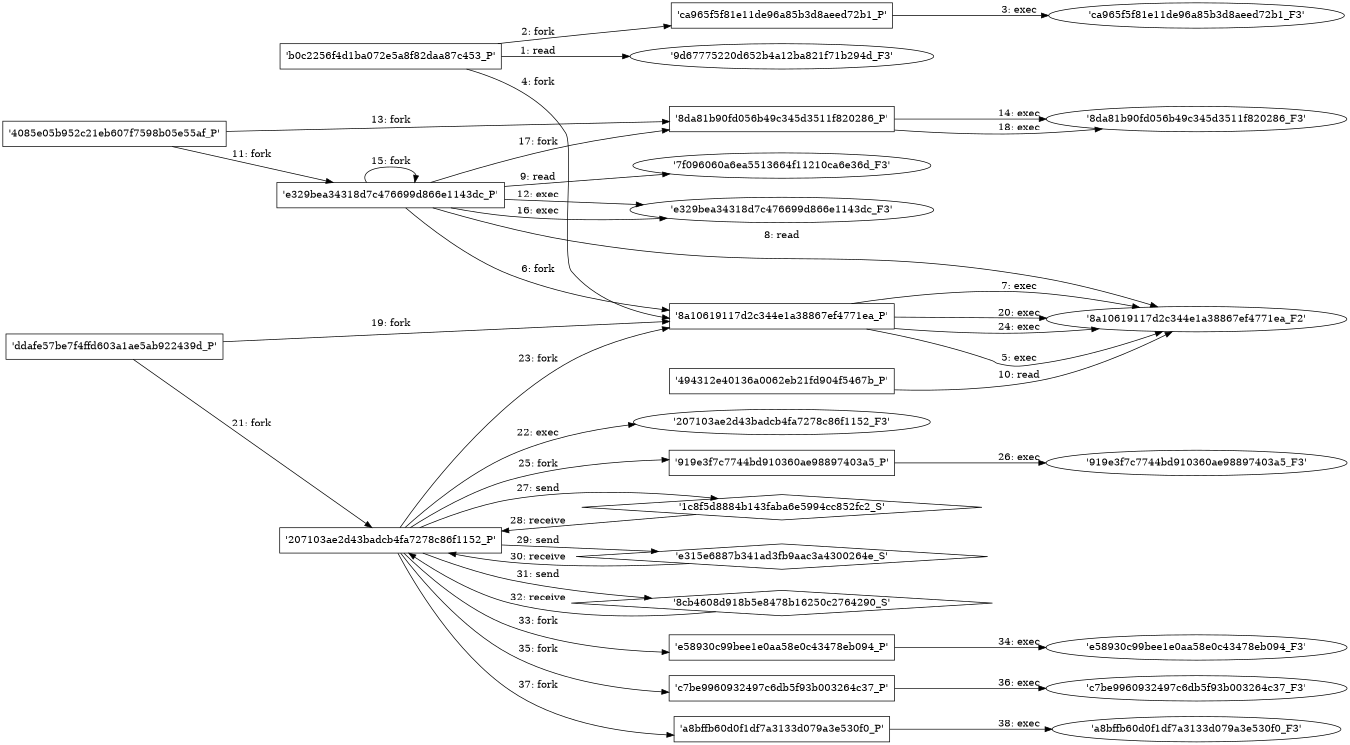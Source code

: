 digraph "D:\Learning\Paper\apt\基于CTI的攻击预警\Dataset\攻击图\ASGfromALLCTI\Hunting down Dofoil with Windows Defender ATP.dot" {
rankdir="LR"
size="9"
fixedsize="false"
splines="true"
nodesep=0.3
ranksep=0
fontsize=10
overlap="scalexy"
engine= "neato"
	"'9d67775220d652b4a12ba821f71b294d_F3'" [node_type=file shape=ellipse]
	"'b0c2256f4d1ba072e5a8f82daa87c453_P'" [node_type=Process shape=box]
	"'b0c2256f4d1ba072e5a8f82daa87c453_P'" -> "'9d67775220d652b4a12ba821f71b294d_F3'" [label="1: read"]
	"'b0c2256f4d1ba072e5a8f82daa87c453_P'" [node_type=Process shape=box]
	"'ca965f5f81e11de96a85b3d8aeed72b1_P'" [node_type=Process shape=box]
	"'b0c2256f4d1ba072e5a8f82daa87c453_P'" -> "'ca965f5f81e11de96a85b3d8aeed72b1_P'" [label="2: fork"]
	"'ca965f5f81e11de96a85b3d8aeed72b1_P'" [node_type=Process shape=box]
	"'ca965f5f81e11de96a85b3d8aeed72b1_F3'" [node_type=File shape=ellipse]
	"'ca965f5f81e11de96a85b3d8aeed72b1_P'" -> "'ca965f5f81e11de96a85b3d8aeed72b1_F3'" [label="3: exec"]
	"'b0c2256f4d1ba072e5a8f82daa87c453_P'" [node_type=Process shape=box]
	"'8a10619117d2c344e1a38867ef4771ea_P'" [node_type=Process shape=box]
	"'b0c2256f4d1ba072e5a8f82daa87c453_P'" -> "'8a10619117d2c344e1a38867ef4771ea_P'" [label="4: fork"]
	"'8a10619117d2c344e1a38867ef4771ea_P'" [node_type=Process shape=box]
	"'8a10619117d2c344e1a38867ef4771ea_F2'" [node_type=File shape=ellipse]
	"'8a10619117d2c344e1a38867ef4771ea_P'" -> "'8a10619117d2c344e1a38867ef4771ea_F2'" [label="5: exec"]
	"'e329bea34318d7c476699d866e1143dc_P'" [node_type=Process shape=box]
	"'8a10619117d2c344e1a38867ef4771ea_P'" [node_type=Process shape=box]
	"'e329bea34318d7c476699d866e1143dc_P'" -> "'8a10619117d2c344e1a38867ef4771ea_P'" [label="6: fork"]
	"'8a10619117d2c344e1a38867ef4771ea_P'" [node_type=Process shape=box]
	"'8a10619117d2c344e1a38867ef4771ea_F2'" [node_type=File shape=ellipse]
	"'8a10619117d2c344e1a38867ef4771ea_P'" -> "'8a10619117d2c344e1a38867ef4771ea_F2'" [label="7: exec"]
	"'8a10619117d2c344e1a38867ef4771ea_F2'" [node_type=file shape=ellipse]
	"'e329bea34318d7c476699d866e1143dc_P'" [node_type=Process shape=box]
	"'e329bea34318d7c476699d866e1143dc_P'" -> "'8a10619117d2c344e1a38867ef4771ea_F2'" [label="8: read"]
	"'7f096060a6ea5513664f11210ca6e36d_F3'" [node_type=file shape=ellipse]
	"'e329bea34318d7c476699d866e1143dc_P'" [node_type=Process shape=box]
	"'e329bea34318d7c476699d866e1143dc_P'" -> "'7f096060a6ea5513664f11210ca6e36d_F3'" [label="9: read"]
	"'8a10619117d2c344e1a38867ef4771ea_F2'" [node_type=file shape=ellipse]
	"'494312e40136a0062eb21fd904f5467b_P'" [node_type=Process shape=box]
	"'494312e40136a0062eb21fd904f5467b_P'" -> "'8a10619117d2c344e1a38867ef4771ea_F2'" [label="10: read"]
	"'4085e05b952c21eb607f7598b05e55af_P'" [node_type=Process shape=box]
	"'e329bea34318d7c476699d866e1143dc_P'" [node_type=Process shape=box]
	"'4085e05b952c21eb607f7598b05e55af_P'" -> "'e329bea34318d7c476699d866e1143dc_P'" [label="11: fork"]
	"'e329bea34318d7c476699d866e1143dc_P'" [node_type=Process shape=box]
	"'e329bea34318d7c476699d866e1143dc_F3'" [node_type=File shape=ellipse]
	"'e329bea34318d7c476699d866e1143dc_P'" -> "'e329bea34318d7c476699d866e1143dc_F3'" [label="12: exec"]
	"'4085e05b952c21eb607f7598b05e55af_P'" [node_type=Process shape=box]
	"'8da81b90fd056b49c345d3511f820286_P'" [node_type=Process shape=box]
	"'4085e05b952c21eb607f7598b05e55af_P'" -> "'8da81b90fd056b49c345d3511f820286_P'" [label="13: fork"]
	"'8da81b90fd056b49c345d3511f820286_P'" [node_type=Process shape=box]
	"'8da81b90fd056b49c345d3511f820286_F3'" [node_type=File shape=ellipse]
	"'8da81b90fd056b49c345d3511f820286_P'" -> "'8da81b90fd056b49c345d3511f820286_F3'" [label="14: exec"]
	"'e329bea34318d7c476699d866e1143dc_P'" [node_type=Process shape=box]
	"'e329bea34318d7c476699d866e1143dc_P'" [node_type=Process shape=box]
	"'e329bea34318d7c476699d866e1143dc_P'" -> "'e329bea34318d7c476699d866e1143dc_P'" [label="15: fork"]
	"'e329bea34318d7c476699d866e1143dc_P'" [node_type=Process shape=box]
	"'e329bea34318d7c476699d866e1143dc_F3'" [node_type=File shape=ellipse]
	"'e329bea34318d7c476699d866e1143dc_P'" -> "'e329bea34318d7c476699d866e1143dc_F3'" [label="16: exec"]
	"'e329bea34318d7c476699d866e1143dc_P'" [node_type=Process shape=box]
	"'8da81b90fd056b49c345d3511f820286_P'" [node_type=Process shape=box]
	"'e329bea34318d7c476699d866e1143dc_P'" -> "'8da81b90fd056b49c345d3511f820286_P'" [label="17: fork"]
	"'8da81b90fd056b49c345d3511f820286_P'" [node_type=Process shape=box]
	"'8da81b90fd056b49c345d3511f820286_F3'" [node_type=File shape=ellipse]
	"'8da81b90fd056b49c345d3511f820286_P'" -> "'8da81b90fd056b49c345d3511f820286_F3'" [label="18: exec"]
	"'ddafe57be7f4ffd603a1ae5ab922439d_P'" [node_type=Process shape=box]
	"'8a10619117d2c344e1a38867ef4771ea_P'" [node_type=Process shape=box]
	"'ddafe57be7f4ffd603a1ae5ab922439d_P'" -> "'8a10619117d2c344e1a38867ef4771ea_P'" [label="19: fork"]
	"'8a10619117d2c344e1a38867ef4771ea_P'" [node_type=Process shape=box]
	"'8a10619117d2c344e1a38867ef4771ea_F2'" [node_type=File shape=ellipse]
	"'8a10619117d2c344e1a38867ef4771ea_P'" -> "'8a10619117d2c344e1a38867ef4771ea_F2'" [label="20: exec"]
	"'ddafe57be7f4ffd603a1ae5ab922439d_P'" [node_type=Process shape=box]
	"'207103ae2d43badcb4fa7278c86f1152_P'" [node_type=Process shape=box]
	"'ddafe57be7f4ffd603a1ae5ab922439d_P'" -> "'207103ae2d43badcb4fa7278c86f1152_P'" [label="21: fork"]
	"'207103ae2d43badcb4fa7278c86f1152_P'" [node_type=Process shape=box]
	"'207103ae2d43badcb4fa7278c86f1152_F3'" [node_type=File shape=ellipse]
	"'207103ae2d43badcb4fa7278c86f1152_P'" -> "'207103ae2d43badcb4fa7278c86f1152_F3'" [label="22: exec"]
	"'207103ae2d43badcb4fa7278c86f1152_P'" [node_type=Process shape=box]
	"'8a10619117d2c344e1a38867ef4771ea_P'" [node_type=Process shape=box]
	"'207103ae2d43badcb4fa7278c86f1152_P'" -> "'8a10619117d2c344e1a38867ef4771ea_P'" [label="23: fork"]
	"'8a10619117d2c344e1a38867ef4771ea_P'" [node_type=Process shape=box]
	"'8a10619117d2c344e1a38867ef4771ea_F2'" [node_type=File shape=ellipse]
	"'8a10619117d2c344e1a38867ef4771ea_P'" -> "'8a10619117d2c344e1a38867ef4771ea_F2'" [label="24: exec"]
	"'207103ae2d43badcb4fa7278c86f1152_P'" [node_type=Process shape=box]
	"'919e3f7c7744bd910360ae98897403a5_P'" [node_type=Process shape=box]
	"'207103ae2d43badcb4fa7278c86f1152_P'" -> "'919e3f7c7744bd910360ae98897403a5_P'" [label="25: fork"]
	"'919e3f7c7744bd910360ae98897403a5_P'" [node_type=Process shape=box]
	"'919e3f7c7744bd910360ae98897403a5_F3'" [node_type=File shape=ellipse]
	"'919e3f7c7744bd910360ae98897403a5_P'" -> "'919e3f7c7744bd910360ae98897403a5_F3'" [label="26: exec"]
	"'1c8f5d8884b143faba6e5994cc852fc2_S'" [node_type=Socket shape=diamond]
	"'207103ae2d43badcb4fa7278c86f1152_P'" [node_type=Process shape=box]
	"'207103ae2d43badcb4fa7278c86f1152_P'" -> "'1c8f5d8884b143faba6e5994cc852fc2_S'" [label="27: send"]
	"'1c8f5d8884b143faba6e5994cc852fc2_S'" -> "'207103ae2d43badcb4fa7278c86f1152_P'" [label="28: receive"]
	"'e315e6887b341ad3fb9aac3a4300264e_S'" [node_type=Socket shape=diamond]
	"'207103ae2d43badcb4fa7278c86f1152_P'" [node_type=Process shape=box]
	"'207103ae2d43badcb4fa7278c86f1152_P'" -> "'e315e6887b341ad3fb9aac3a4300264e_S'" [label="29: send"]
	"'e315e6887b341ad3fb9aac3a4300264e_S'" -> "'207103ae2d43badcb4fa7278c86f1152_P'" [label="30: receive"]
	"'8cb4608d918b5e8478b16250c2764290_S'" [node_type=Socket shape=diamond]
	"'207103ae2d43badcb4fa7278c86f1152_P'" [node_type=Process shape=box]
	"'207103ae2d43badcb4fa7278c86f1152_P'" -> "'8cb4608d918b5e8478b16250c2764290_S'" [label="31: send"]
	"'8cb4608d918b5e8478b16250c2764290_S'" -> "'207103ae2d43badcb4fa7278c86f1152_P'" [label="32: receive"]
	"'207103ae2d43badcb4fa7278c86f1152_P'" [node_type=Process shape=box]
	"'e58930c99bee1e0aa58e0c43478eb094_P'" [node_type=Process shape=box]
	"'207103ae2d43badcb4fa7278c86f1152_P'" -> "'e58930c99bee1e0aa58e0c43478eb094_P'" [label="33: fork"]
	"'e58930c99bee1e0aa58e0c43478eb094_P'" [node_type=Process shape=box]
	"'e58930c99bee1e0aa58e0c43478eb094_F3'" [node_type=File shape=ellipse]
	"'e58930c99bee1e0aa58e0c43478eb094_P'" -> "'e58930c99bee1e0aa58e0c43478eb094_F3'" [label="34: exec"]
	"'207103ae2d43badcb4fa7278c86f1152_P'" [node_type=Process shape=box]
	"'c7be9960932497c6db5f93b003264c37_P'" [node_type=Process shape=box]
	"'207103ae2d43badcb4fa7278c86f1152_P'" -> "'c7be9960932497c6db5f93b003264c37_P'" [label="35: fork"]
	"'c7be9960932497c6db5f93b003264c37_P'" [node_type=Process shape=box]
	"'c7be9960932497c6db5f93b003264c37_F3'" [node_type=File shape=ellipse]
	"'c7be9960932497c6db5f93b003264c37_P'" -> "'c7be9960932497c6db5f93b003264c37_F3'" [label="36: exec"]
	"'207103ae2d43badcb4fa7278c86f1152_P'" [node_type=Process shape=box]
	"'a8bffb60d0f1df7a3133d079a3e530f0_P'" [node_type=Process shape=box]
	"'207103ae2d43badcb4fa7278c86f1152_P'" -> "'a8bffb60d0f1df7a3133d079a3e530f0_P'" [label="37: fork"]
	"'a8bffb60d0f1df7a3133d079a3e530f0_P'" [node_type=Process shape=box]
	"'a8bffb60d0f1df7a3133d079a3e530f0_F3'" [node_type=File shape=ellipse]
	"'a8bffb60d0f1df7a3133d079a3e530f0_P'" -> "'a8bffb60d0f1df7a3133d079a3e530f0_F3'" [label="38: exec"]
}

